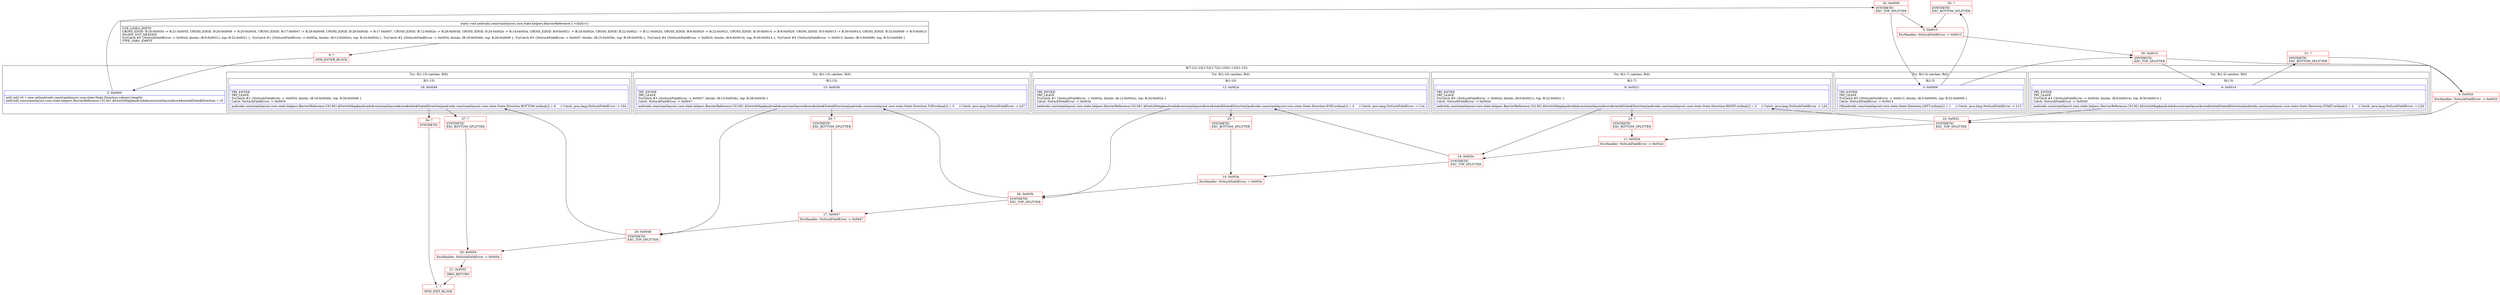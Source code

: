 digraph "CFG forandroidx.constraintlayout.core.state.helpers.BarrierReference.1.\<clinit\>()V" {
subgraph cluster_Region_1311950729 {
label = "R(7:1|(1:3)|(1:5)|(1:7)|(1:10)|(1:13)|(1:15))";
node [shape=record,color=blue];
Node_2 [shape=record,label="{2\:\ 0x0000|int[] int[] r0 = new int[androidx.constraintlayout.core.state.State.Direction.values().length]\landroidx.constraintlayout.core.state.helpers.BarrierReference.C01361.$SwitchMap$androidx$constraintlayout$core$state$State$Direction = r0\l}"];
subgraph cluster_TryCatchRegion_642261684 {
label = "Try: R(1:3) catches: R(0)";
node [shape=record,color=blue];
subgraph cluster_Region_717576373 {
label = "R(1:3)";
node [shape=record,color=blue];
Node_3 [shape=record,label="{3\:\ 0x0009|TRY_ENTER\lTRY_LEAVE\lTryCatch #5 \{NoSuchFieldError \-\> 0x0013, blocks: (B:3:0x0009), top: B:32:0x0009 \}\lCatch: NoSuchFieldError \-\> 0x0013\l|r0[androidx.constraintlayout.core.state.State.Direction.LEFT.ordinal()] = 1     \/\/ Catch: java.lang.NoSuchFieldError \-\> L13\l}"];
}
subgraph cluster_Region_1615578229 {
label = "R(0) | ExcHandler: NoSuchFieldError \-\> 0x0013\l";
node [shape=record,color=blue];
}
}
subgraph cluster_TryCatchRegion_558676807 {
label = "Try: R(1:5) catches: R(0)";
node [shape=record,color=blue];
subgraph cluster_Region_294398252 {
label = "R(1:5)";
node [shape=record,color=blue];
Node_6 [shape=record,label="{6\:\ 0x0014|TRY_ENTER\lTRY_LEAVE\lTryCatch #4 \{NoSuchFieldError \-\> 0x0020, blocks: (B:6:0x0014), top: B:30:0x0014 \}\lCatch: NoSuchFieldError \-\> 0x0020\l|androidx.constraintlayout.core.state.helpers.BarrierReference.C01361.$SwitchMap$androidx$constraintlayout$core$state$State$Direction[androidx.constraintlayout.core.state.State.Direction.START.ordinal()] = 2     \/\/ Catch: java.lang.NoSuchFieldError \-\> L20\l}"];
}
subgraph cluster_Region_1991697451 {
label = "R(0) | ExcHandler: NoSuchFieldError \-\> 0x0020\l";
node [shape=record,color=blue];
}
}
subgraph cluster_TryCatchRegion_1222704868 {
label = "Try: R(1:7) catches: R(0)";
node [shape=record,color=blue];
subgraph cluster_Region_204665404 {
label = "R(1:7)";
node [shape=record,color=blue];
Node_9 [shape=record,label="{9\:\ 0x0021|TRY_ENTER\lTRY_LEAVE\lTryCatch #0 \{NoSuchFieldError \-\> 0x002d, blocks: (B:9:0x0021), top: B:22:0x0021 \}\lCatch: NoSuchFieldError \-\> 0x002d\l|androidx.constraintlayout.core.state.helpers.BarrierReference.C01361.$SwitchMap$androidx$constraintlayout$core$state$State$Direction[androidx.constraintlayout.core.state.State.Direction.RIGHT.ordinal()] = 3     \/\/ Catch: java.lang.NoSuchFieldError \-\> L2d\l}"];
}
subgraph cluster_Region_2080862175 {
label = "R(0) | ExcHandler: NoSuchFieldError \-\> 0x002d\l";
node [shape=record,color=blue];
}
}
subgraph cluster_TryCatchRegion_1037126600 {
label = "Try: R(1:10) catches: R(0)";
node [shape=record,color=blue];
subgraph cluster_Region_1913226568 {
label = "R(1:10)";
node [shape=record,color=blue];
Node_12 [shape=record,label="{12\:\ 0x002e|TRY_ENTER\lTRY_LEAVE\lTryCatch #1 \{NoSuchFieldError \-\> 0x003a, blocks: (B:12:0x002e), top: B:24:0x002e \}\lCatch: NoSuchFieldError \-\> 0x003a\l|androidx.constraintlayout.core.state.helpers.BarrierReference.C01361.$SwitchMap$androidx$constraintlayout$core$state$State$Direction[androidx.constraintlayout.core.state.State.Direction.END.ordinal()] = 4     \/\/ Catch: java.lang.NoSuchFieldError \-\> L3a\l}"];
}
subgraph cluster_Region_1773218343 {
label = "R(0) | ExcHandler: NoSuchFieldError \-\> 0x003a\l";
node [shape=record,color=blue];
}
}
subgraph cluster_TryCatchRegion_781179225 {
label = "Try: R(1:13) catches: R(0)";
node [shape=record,color=blue];
subgraph cluster_Region_431441995 {
label = "R(1:13)";
node [shape=record,color=blue];
Node_15 [shape=record,label="{15\:\ 0x003b|TRY_ENTER\lTRY_LEAVE\lTryCatch #3 \{NoSuchFieldError \-\> 0x0047, blocks: (B:15:0x003b), top: B:28:0x003b \}\lCatch: NoSuchFieldError \-\> 0x0047\l|androidx.constraintlayout.core.state.helpers.BarrierReference.C01361.$SwitchMap$androidx$constraintlayout$core$state$State$Direction[androidx.constraintlayout.core.state.State.Direction.TOP.ordinal()] = 5     \/\/ Catch: java.lang.NoSuchFieldError \-\> L47\l}"];
}
subgraph cluster_Region_657108464 {
label = "R(0) | ExcHandler: NoSuchFieldError \-\> 0x0047\l";
node [shape=record,color=blue];
}
}
subgraph cluster_TryCatchRegion_1202342688 {
label = "Try: R(1:15) catches: R(0)";
node [shape=record,color=blue];
subgraph cluster_Region_390006685 {
label = "R(1:15)";
node [shape=record,color=blue];
Node_18 [shape=record,label="{18\:\ 0x0048|TRY_ENTER\lTRY_LEAVE\lTryCatch #2 \{NoSuchFieldError \-\> 0x0054, blocks: (B:18:0x0048), top: B:26:0x0048 \}\lCatch: NoSuchFieldError \-\> 0x0054\l|androidx.constraintlayout.core.state.helpers.BarrierReference.C01361.$SwitchMap$androidx$constraintlayout$core$state$State$Direction[androidx.constraintlayout.core.state.State.Direction.BOTTOM.ordinal()] = 6     \/\/ Catch: java.lang.NoSuchFieldError \-\> L54\l}"];
}
subgraph cluster_Region_879353889 {
label = "R(0) | ExcHandler: NoSuchFieldError \-\> 0x0054\l";
node [shape=record,color=blue];
}
}
}
subgraph cluster_Region_1615578229 {
label = "R(0) | ExcHandler: NoSuchFieldError \-\> 0x0013\l";
node [shape=record,color=blue];
}
subgraph cluster_Region_1991697451 {
label = "R(0) | ExcHandler: NoSuchFieldError \-\> 0x0020\l";
node [shape=record,color=blue];
}
subgraph cluster_Region_2080862175 {
label = "R(0) | ExcHandler: NoSuchFieldError \-\> 0x002d\l";
node [shape=record,color=blue];
}
subgraph cluster_Region_1773218343 {
label = "R(0) | ExcHandler: NoSuchFieldError \-\> 0x003a\l";
node [shape=record,color=blue];
}
subgraph cluster_Region_657108464 {
label = "R(0) | ExcHandler: NoSuchFieldError \-\> 0x0047\l";
node [shape=record,color=blue];
}
subgraph cluster_Region_879353889 {
label = "R(0) | ExcHandler: NoSuchFieldError \-\> 0x0054\l";
node [shape=record,color=blue];
}
Node_0 [shape=record,color=red,label="{0\:\ ?|MTH_ENTER_BLOCK\l}"];
Node_32 [shape=record,color=red,label="{32\:\ 0x0009|SYNTHETIC\lEXC_TOP_SPLITTER\l}"];
Node_30 [shape=record,color=red,label="{30\:\ 0x0014|SYNTHETIC\lEXC_TOP_SPLITTER\l}"];
Node_22 [shape=record,color=red,label="{22\:\ 0x0021|SYNTHETIC\lEXC_TOP_SPLITTER\l}"];
Node_23 [shape=record,color=red,label="{23\:\ ?|SYNTHETIC\lEXC_BOTTOM_SPLITTER\l}"];
Node_24 [shape=record,color=red,label="{24\:\ 0x002e|SYNTHETIC\lEXC_TOP_SPLITTER\l}"];
Node_25 [shape=record,color=red,label="{25\:\ ?|SYNTHETIC\lEXC_BOTTOM_SPLITTER\l}"];
Node_28 [shape=record,color=red,label="{28\:\ 0x003b|SYNTHETIC\lEXC_TOP_SPLITTER\l}"];
Node_26 [shape=record,color=red,label="{26\:\ 0x0048|SYNTHETIC\lEXC_TOP_SPLITTER\l}"];
Node_27 [shape=record,color=red,label="{27\:\ ?|SYNTHETIC\lEXC_BOTTOM_SPLITTER\l}"];
Node_34 [shape=record,color=red,label="{34\:\ ?|SYNTHETIC\l}"];
Node_1 [shape=record,color=red,label="{1\:\ ?|MTH_EXIT_BLOCK\l}"];
Node_20 [shape=record,color=red,label="{20\:\ 0x0054|ExcHandler: NoSuchFieldError \-\> 0x0054\l}"];
Node_21 [shape=record,color=red,label="{21\:\ 0x0055|ORIG_RETURN\l}"];
Node_29 [shape=record,color=red,label="{29\:\ ?|SYNTHETIC\lEXC_BOTTOM_SPLITTER\l}"];
Node_17 [shape=record,color=red,label="{17\:\ 0x0047|ExcHandler: NoSuchFieldError \-\> 0x0047\l}"];
Node_14 [shape=record,color=red,label="{14\:\ 0x003a|ExcHandler: NoSuchFieldError \-\> 0x003a\l}"];
Node_11 [shape=record,color=red,label="{11\:\ 0x002d|ExcHandler: NoSuchFieldError \-\> 0x002d\l}"];
Node_31 [shape=record,color=red,label="{31\:\ ?|SYNTHETIC\lEXC_BOTTOM_SPLITTER\l}"];
Node_8 [shape=record,color=red,label="{8\:\ 0x0020|ExcHandler: NoSuchFieldError \-\> 0x0020\l}"];
Node_33 [shape=record,color=red,label="{33\:\ ?|SYNTHETIC\lEXC_BOTTOM_SPLITTER\l}"];
Node_5 [shape=record,color=red,label="{5\:\ 0x0013|ExcHandler: NoSuchFieldError \-\> 0x0013\l}"];
MethodNode[shape=record,label="{static void androidx.constraintlayout.core.state.helpers.BarrierReference.1.\<clinit\>()  | USE_LINES_HINTS\lCROSS_EDGE: B:20:0x0054 \-\> B:21:0x0055, CROSS_EDGE: B:26:0x0048 \-\> B:20:0x0054, CROSS_EDGE: B:17:0x0047 \-\> B:26:0x0048, CROSS_EDGE: B:28:0x003b \-\> B:17:0x0047, CROSS_EDGE: B:12:0x002e \-\> B:28:0x003b, CROSS_EDGE: B:24:0x002e \-\> B:14:0x003a, CROSS_EDGE: B:9:0x0021 \-\> B:24:0x002e, CROSS_EDGE: B:22:0x0021 \-\> B:11:0x002d, CROSS_EDGE: B:8:0x0020 \-\> B:22:0x0021, CROSS_EDGE: B:30:0x0014 \-\> B:8:0x0020, CROSS_EDGE: B:5:0x0013 \-\> B:30:0x0014, CROSS_EDGE: B:32:0x0009 \-\> B:5:0x0013\lINLINE_NOT_NEEDED\lTryCatch #0 \{NoSuchFieldError \-\> 0x002d, blocks: (B:9:0x0021), top: B:22:0x0021 \}, TryCatch #1 \{NoSuchFieldError \-\> 0x003a, blocks: (B:12:0x002e), top: B:24:0x002e \}, TryCatch #2 \{NoSuchFieldError \-\> 0x0054, blocks: (B:18:0x0048), top: B:26:0x0048 \}, TryCatch #3 \{NoSuchFieldError \-\> 0x0047, blocks: (B:15:0x003b), top: B:28:0x003b \}, TryCatch #4 \{NoSuchFieldError \-\> 0x0020, blocks: (B:6:0x0014), top: B:30:0x0014 \}, TryCatch #5 \{NoSuchFieldError \-\> 0x0013, blocks: (B:3:0x0009), top: B:32:0x0009 \}\lTYPE_VARS: EMPTY\l}"];
MethodNode -> Node_0;Node_2 -> Node_32;
Node_3 -> Node_30;
Node_3 -> Node_33;
Node_6 -> Node_22;
Node_6 -> Node_31;
Node_9 -> Node_23;
Node_9 -> Node_24;
Node_12 -> Node_25;
Node_12 -> Node_28;
Node_15 -> Node_26;
Node_15 -> Node_29;
Node_18 -> Node_27;
Node_18 -> Node_34;
Node_0 -> Node_2;
Node_32 -> Node_3;
Node_32 -> Node_5;
Node_30 -> Node_6;
Node_30 -> Node_8;
Node_22 -> Node_9;
Node_22 -> Node_11;
Node_23 -> Node_11;
Node_24 -> Node_12;
Node_24 -> Node_14;
Node_25 -> Node_14;
Node_28 -> Node_15;
Node_28 -> Node_17;
Node_26 -> Node_18;
Node_26 -> Node_20;
Node_27 -> Node_20;
Node_34 -> Node_1;
Node_20 -> Node_21;
Node_21 -> Node_1;
Node_29 -> Node_17;
Node_17 -> Node_26;
Node_14 -> Node_28;
Node_11 -> Node_24;
Node_31 -> Node_8;
Node_8 -> Node_22;
Node_33 -> Node_5;
Node_5 -> Node_30;
}


